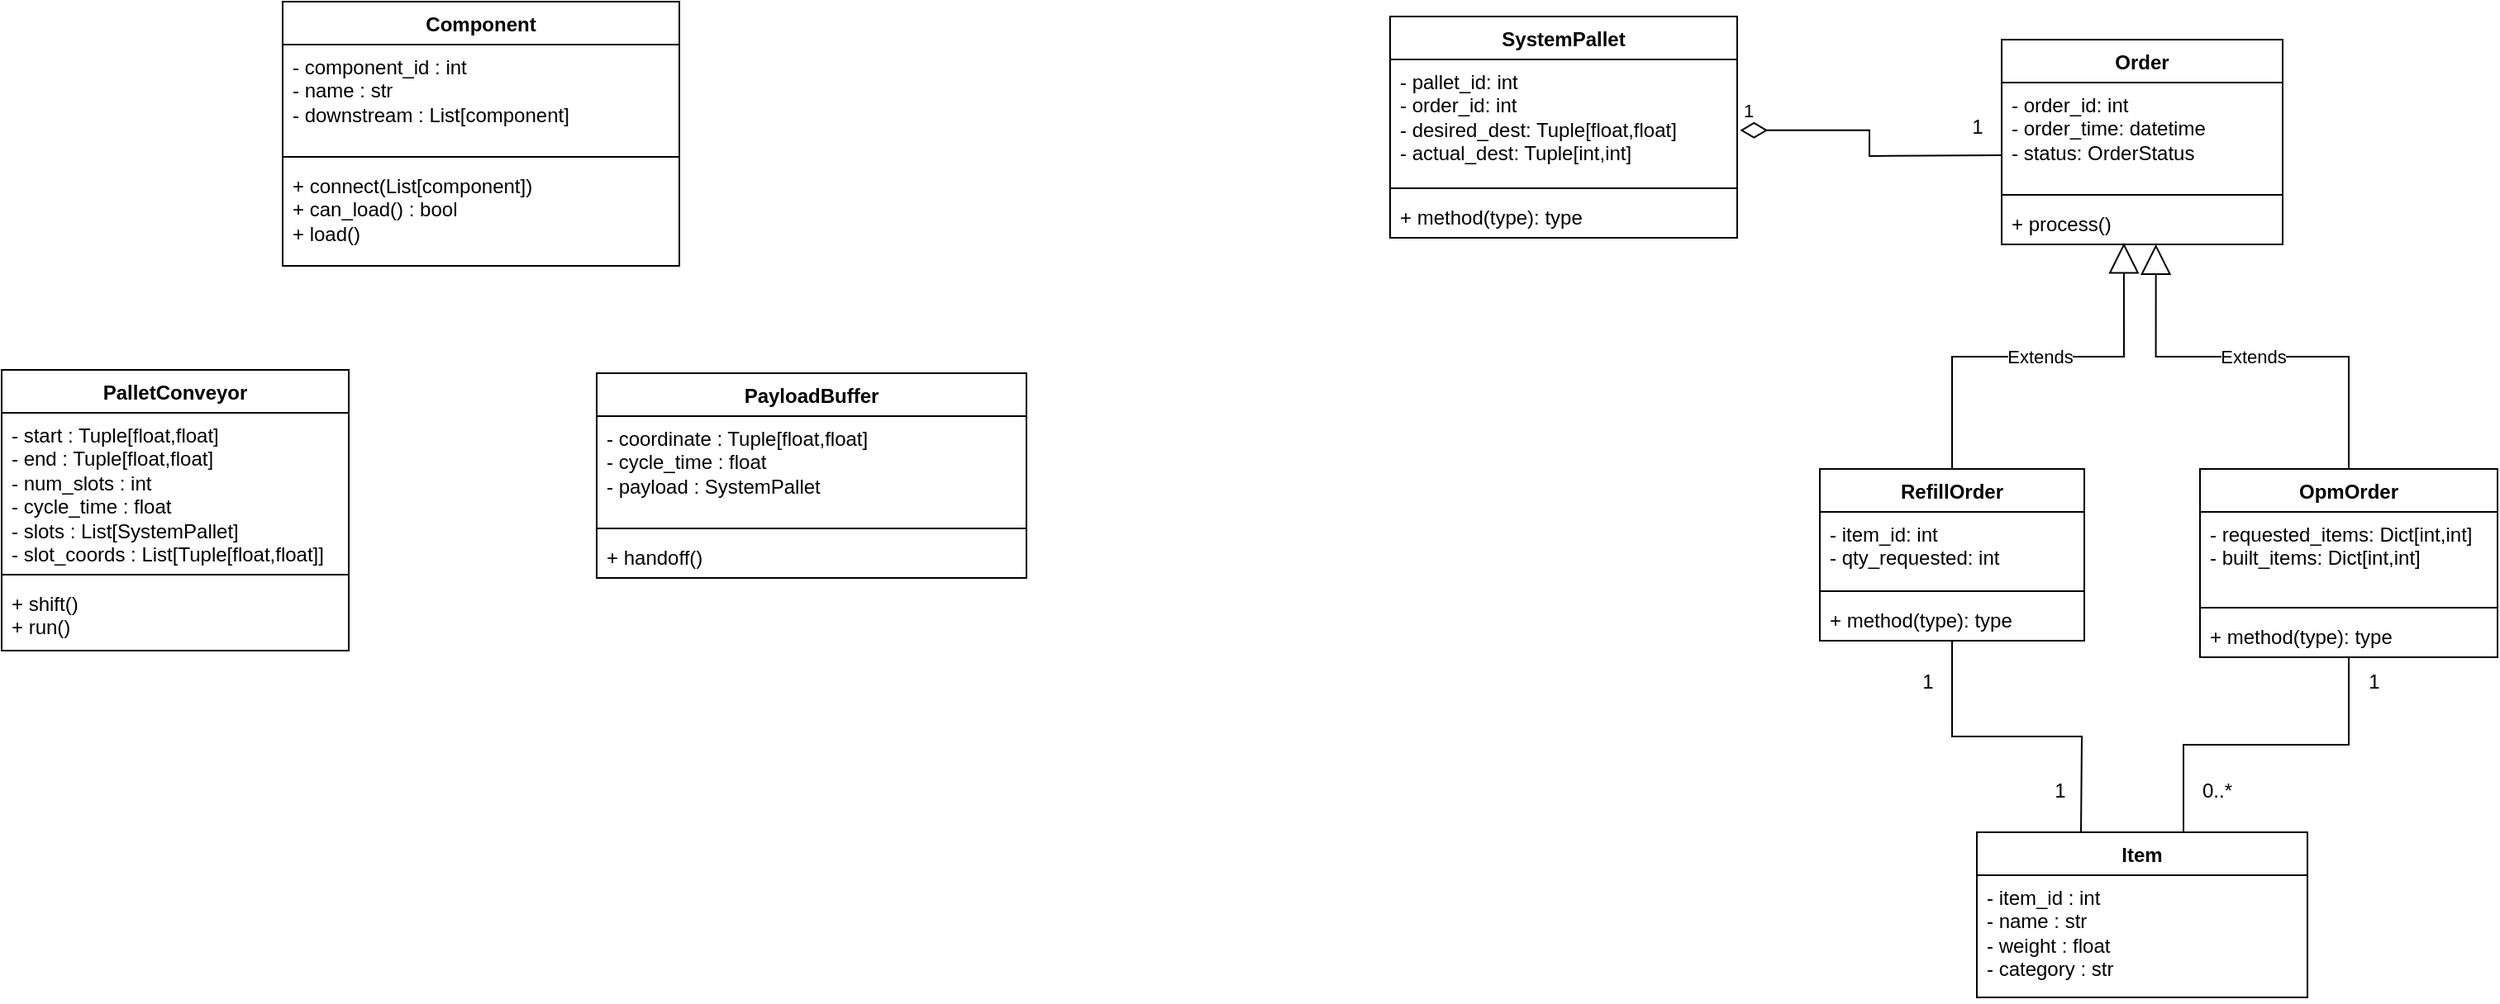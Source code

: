 <mxfile version="28.1.2">
  <diagram name="Page-1" id="gIAmI8im8MEPEqeqW_f9">
    <mxGraphModel dx="1642" dy="356" grid="1" gridSize="10" guides="1" tooltips="1" connect="1" arrows="1" fold="1" page="1" pageScale="1" pageWidth="1100" pageHeight="850" math="0" shadow="0">
      <root>
        <mxCell id="0" />
        <mxCell id="1" parent="0" />
        <mxCell id="aCgWnRSETQbmPh6hFBE5-1" value="Order" style="swimlane;fontStyle=1;align=center;verticalAlign=top;childLayout=stackLayout;horizontal=1;startSize=26;horizontalStack=0;resizeParent=1;resizeParentMax=0;resizeLast=0;collapsible=1;marginBottom=0;whiteSpace=wrap;html=1;" parent="1" vertex="1">
          <mxGeometry x="430" y="180" width="170" height="124" as="geometry" />
        </mxCell>
        <mxCell id="aCgWnRSETQbmPh6hFBE5-2" value="- order_id: int&lt;div&gt;- order_time: datetime&lt;/div&gt;&lt;div&gt;- status: OrderStatus&lt;/div&gt;" style="text;strokeColor=none;fillColor=none;align=left;verticalAlign=top;spacingLeft=4;spacingRight=4;overflow=hidden;rotatable=0;points=[[0,0.5],[1,0.5]];portConstraint=eastwest;whiteSpace=wrap;html=1;" parent="aCgWnRSETQbmPh6hFBE5-1" vertex="1">
          <mxGeometry y="26" width="170" height="64" as="geometry" />
        </mxCell>
        <mxCell id="aCgWnRSETQbmPh6hFBE5-3" value="" style="line;strokeWidth=1;fillColor=none;align=left;verticalAlign=middle;spacingTop=-1;spacingLeft=3;spacingRight=3;rotatable=0;labelPosition=right;points=[];portConstraint=eastwest;strokeColor=inherit;" parent="aCgWnRSETQbmPh6hFBE5-1" vertex="1">
          <mxGeometry y="90" width="170" height="8" as="geometry" />
        </mxCell>
        <mxCell id="aCgWnRSETQbmPh6hFBE5-4" value="+ process()" style="text;strokeColor=none;fillColor=none;align=left;verticalAlign=top;spacingLeft=4;spacingRight=4;overflow=hidden;rotatable=0;points=[[0,0.5],[1,0.5]];portConstraint=eastwest;whiteSpace=wrap;html=1;" parent="aCgWnRSETQbmPh6hFBE5-1" vertex="1">
          <mxGeometry y="98" width="170" height="26" as="geometry" />
        </mxCell>
        <mxCell id="aCgWnRSETQbmPh6hFBE5-5" value="Item" style="swimlane;fontStyle=1;align=center;verticalAlign=top;childLayout=stackLayout;horizontal=1;startSize=26;horizontalStack=0;resizeParent=1;resizeParentMax=0;resizeLast=0;collapsible=1;marginBottom=0;whiteSpace=wrap;html=1;" parent="1" vertex="1">
          <mxGeometry x="415" y="660" width="200" height="100" as="geometry" />
        </mxCell>
        <mxCell id="aCgWnRSETQbmPh6hFBE5-6" value="- item_id : int&lt;div&gt;- name : str&lt;/div&gt;&lt;div&gt;- weight : float&lt;/div&gt;&lt;div&gt;- category : str&amp;nbsp;&lt;/div&gt;" style="text;strokeColor=none;fillColor=none;align=left;verticalAlign=top;spacingLeft=4;spacingRight=4;overflow=hidden;rotatable=0;points=[[0,0.5],[1,0.5]];portConstraint=eastwest;whiteSpace=wrap;html=1;" parent="aCgWnRSETQbmPh6hFBE5-5" vertex="1">
          <mxGeometry y="26" width="200" height="74" as="geometry" />
        </mxCell>
        <mxCell id="aCgWnRSETQbmPh6hFBE5-9" value="SystemPallet" style="swimlane;fontStyle=1;align=center;verticalAlign=top;childLayout=stackLayout;horizontal=1;startSize=26;horizontalStack=0;resizeParent=1;resizeParentMax=0;resizeLast=0;collapsible=1;marginBottom=0;whiteSpace=wrap;html=1;" parent="1" vertex="1">
          <mxGeometry x="60" y="166" width="210" height="134" as="geometry" />
        </mxCell>
        <mxCell id="aCgWnRSETQbmPh6hFBE5-10" value="- pallet_id: int&lt;div&gt;- order_id: int&lt;/div&gt;&lt;div&gt;- desired_dest: Tuple[float,float]&lt;/div&gt;&lt;div&gt;- actual_dest: Tuple[int,int]&lt;br&gt;&lt;div&gt;&lt;br&gt;&lt;/div&gt;&lt;/div&gt;" style="text;strokeColor=none;fillColor=none;align=left;verticalAlign=top;spacingLeft=4;spacingRight=4;overflow=hidden;rotatable=0;points=[[0,0.5],[1,0.5]];portConstraint=eastwest;whiteSpace=wrap;html=1;" parent="aCgWnRSETQbmPh6hFBE5-9" vertex="1">
          <mxGeometry y="26" width="210" height="74" as="geometry" />
        </mxCell>
        <mxCell id="aCgWnRSETQbmPh6hFBE5-11" value="" style="line;strokeWidth=1;fillColor=none;align=left;verticalAlign=middle;spacingTop=-1;spacingLeft=3;spacingRight=3;rotatable=0;labelPosition=right;points=[];portConstraint=eastwest;strokeColor=inherit;" parent="aCgWnRSETQbmPh6hFBE5-9" vertex="1">
          <mxGeometry y="100" width="210" height="8" as="geometry" />
        </mxCell>
        <mxCell id="aCgWnRSETQbmPh6hFBE5-12" value="+ method(type): type" style="text;strokeColor=none;fillColor=none;align=left;verticalAlign=top;spacingLeft=4;spacingRight=4;overflow=hidden;rotatable=0;points=[[0,0.5],[1,0.5]];portConstraint=eastwest;whiteSpace=wrap;html=1;" parent="aCgWnRSETQbmPh6hFBE5-9" vertex="1">
          <mxGeometry y="108" width="210" height="26" as="geometry" />
        </mxCell>
        <mxCell id="aCgWnRSETQbmPh6hFBE5-13" value="RefillOrder" style="swimlane;fontStyle=1;align=center;verticalAlign=top;childLayout=stackLayout;horizontal=1;startSize=26;horizontalStack=0;resizeParent=1;resizeParentMax=0;resizeLast=0;collapsible=1;marginBottom=0;whiteSpace=wrap;html=1;" parent="1" vertex="1">
          <mxGeometry x="320" y="440" width="160" height="104" as="geometry" />
        </mxCell>
        <mxCell id="aCgWnRSETQbmPh6hFBE5-14" value="- item_id: int&lt;div&gt;- qty_requested: int&lt;/div&gt;" style="text;strokeColor=none;fillColor=none;align=left;verticalAlign=top;spacingLeft=4;spacingRight=4;overflow=hidden;rotatable=0;points=[[0,0.5],[1,0.5]];portConstraint=eastwest;whiteSpace=wrap;html=1;" parent="aCgWnRSETQbmPh6hFBE5-13" vertex="1">
          <mxGeometry y="26" width="160" height="44" as="geometry" />
        </mxCell>
        <mxCell id="aCgWnRSETQbmPh6hFBE5-15" value="" style="line;strokeWidth=1;fillColor=none;align=left;verticalAlign=middle;spacingTop=-1;spacingLeft=3;spacingRight=3;rotatable=0;labelPosition=right;points=[];portConstraint=eastwest;strokeColor=inherit;" parent="aCgWnRSETQbmPh6hFBE5-13" vertex="1">
          <mxGeometry y="70" width="160" height="8" as="geometry" />
        </mxCell>
        <mxCell id="aCgWnRSETQbmPh6hFBE5-16" value="+ method(type): type" style="text;strokeColor=none;fillColor=none;align=left;verticalAlign=top;spacingLeft=4;spacingRight=4;overflow=hidden;rotatable=0;points=[[0,0.5],[1,0.5]];portConstraint=eastwest;whiteSpace=wrap;html=1;" parent="aCgWnRSETQbmPh6hFBE5-13" vertex="1">
          <mxGeometry y="78" width="160" height="26" as="geometry" />
        </mxCell>
        <mxCell id="aCgWnRSETQbmPh6hFBE5-17" value="OpmOrder" style="swimlane;fontStyle=1;align=center;verticalAlign=top;childLayout=stackLayout;horizontal=1;startSize=26;horizontalStack=0;resizeParent=1;resizeParentMax=0;resizeLast=0;collapsible=1;marginBottom=0;whiteSpace=wrap;html=1;" parent="1" vertex="1">
          <mxGeometry x="550" y="440" width="180" height="114" as="geometry" />
        </mxCell>
        <mxCell id="aCgWnRSETQbmPh6hFBE5-18" value="- requested_items: Dict[int,int]&lt;div&gt;- built_items: Dict[int,int]&lt;/div&gt;" style="text;strokeColor=none;fillColor=none;align=left;verticalAlign=top;spacingLeft=4;spacingRight=4;overflow=hidden;rotatable=0;points=[[0,0.5],[1,0.5]];portConstraint=eastwest;whiteSpace=wrap;html=1;" parent="aCgWnRSETQbmPh6hFBE5-17" vertex="1">
          <mxGeometry y="26" width="180" height="54" as="geometry" />
        </mxCell>
        <mxCell id="aCgWnRSETQbmPh6hFBE5-19" value="" style="line;strokeWidth=1;fillColor=none;align=left;verticalAlign=middle;spacingTop=-1;spacingLeft=3;spacingRight=3;rotatable=0;labelPosition=right;points=[];portConstraint=eastwest;strokeColor=inherit;" parent="aCgWnRSETQbmPh6hFBE5-17" vertex="1">
          <mxGeometry y="80" width="180" height="8" as="geometry" />
        </mxCell>
        <mxCell id="aCgWnRSETQbmPh6hFBE5-20" value="+ method(type): type" style="text;strokeColor=none;fillColor=none;align=left;verticalAlign=top;spacingLeft=4;spacingRight=4;overflow=hidden;rotatable=0;points=[[0,0.5],[1,0.5]];portConstraint=eastwest;whiteSpace=wrap;html=1;" parent="aCgWnRSETQbmPh6hFBE5-17" vertex="1">
          <mxGeometry y="88" width="180" height="26" as="geometry" />
        </mxCell>
        <mxCell id="aCgWnRSETQbmPh6hFBE5-28" value="Extends" style="endArrow=block;endSize=16;endFill=0;html=1;rounded=0;exitX=0.5;exitY=0;exitDx=0;exitDy=0;entryX=0.549;entryY=0.997;entryDx=0;entryDy=0;entryPerimeter=0;edgeStyle=orthogonalEdgeStyle;" parent="1" source="aCgWnRSETQbmPh6hFBE5-17" target="aCgWnRSETQbmPh6hFBE5-4" edge="1">
          <mxGeometry width="160" relative="1" as="geometry">
            <mxPoint x="520" y="360" as="sourcePoint" />
            <mxPoint x="680" y="360" as="targetPoint" />
          </mxGeometry>
        </mxCell>
        <mxCell id="aCgWnRSETQbmPh6hFBE5-31" value="Extends" style="endArrow=block;endSize=16;endFill=0;html=1;rounded=0;exitX=0.5;exitY=0;exitDx=0;exitDy=0;entryX=0.435;entryY=0.968;entryDx=0;entryDy=0;entryPerimeter=0;edgeStyle=orthogonalEdgeStyle;" parent="1" source="aCgWnRSETQbmPh6hFBE5-13" target="aCgWnRSETQbmPh6hFBE5-4" edge="1">
          <mxGeometry width="160" relative="1" as="geometry">
            <mxPoint x="330" y="370" as="sourcePoint" />
            <mxPoint x="490" y="370" as="targetPoint" />
          </mxGeometry>
        </mxCell>
        <mxCell id="H2MVKi9uNtJiDG8HTpPs-9" style="edgeStyle=orthogonalEdgeStyle;rounded=0;orthogonalLoop=1;jettySize=auto;html=1;endArrow=none;endFill=0;" parent="1" source="aCgWnRSETQbmPh6hFBE5-13" edge="1">
          <mxGeometry relative="1" as="geometry">
            <mxPoint x="478" y="660" as="targetPoint" />
          </mxGeometry>
        </mxCell>
        <mxCell id="H2MVKi9uNtJiDG8HTpPs-10" value="1" style="text;html=1;align=center;verticalAlign=middle;resizable=0;points=[];autosize=1;strokeColor=none;fillColor=none;" parent="1" vertex="1">
          <mxGeometry x="370" y="554" width="30" height="30" as="geometry" />
        </mxCell>
        <mxCell id="H2MVKi9uNtJiDG8HTpPs-11" value="1" style="text;html=1;align=center;verticalAlign=middle;resizable=0;points=[];autosize=1;strokeColor=none;fillColor=none;" parent="1" vertex="1">
          <mxGeometry x="450" y="620" width="30" height="30" as="geometry" />
        </mxCell>
        <mxCell id="H2MVKi9uNtJiDG8HTpPs-12" style="edgeStyle=orthogonalEdgeStyle;rounded=0;orthogonalLoop=1;jettySize=auto;html=1;entryX=0.625;entryY=0;entryDx=0;entryDy=0;entryPerimeter=0;endArrow=none;endFill=0;" parent="1" source="aCgWnRSETQbmPh6hFBE5-17" target="aCgWnRSETQbmPh6hFBE5-5" edge="1">
          <mxGeometry relative="1" as="geometry" />
        </mxCell>
        <mxCell id="H2MVKi9uNtJiDG8HTpPs-13" value="1" style="text;html=1;align=center;verticalAlign=middle;resizable=0;points=[];autosize=1;strokeColor=none;fillColor=none;" parent="1" vertex="1">
          <mxGeometry x="640" y="554" width="30" height="30" as="geometry" />
        </mxCell>
        <mxCell id="H2MVKi9uNtJiDG8HTpPs-14" value="0..*" style="text;html=1;align=center;verticalAlign=middle;resizable=0;points=[];autosize=1;strokeColor=none;fillColor=none;" parent="1" vertex="1">
          <mxGeometry x="540" y="620" width="40" height="30" as="geometry" />
        </mxCell>
        <mxCell id="H2MVKi9uNtJiDG8HTpPs-15" value="1" style="endArrow=none;html=1;endSize=12;startArrow=diamondThin;startSize=14;startFill=0;edgeStyle=orthogonalEdgeStyle;align=left;verticalAlign=bottom;rounded=0;endFill=0;exitX=1.008;exitY=0.58;exitDx=0;exitDy=0;exitPerimeter=0;" parent="1" source="aCgWnRSETQbmPh6hFBE5-10" edge="1">
          <mxGeometry x="-1" y="3" relative="1" as="geometry">
            <mxPoint x="270" y="250" as="sourcePoint" />
            <mxPoint x="430" y="250" as="targetPoint" />
          </mxGeometry>
        </mxCell>
        <mxCell id="H2MVKi9uNtJiDG8HTpPs-16" value="1" style="text;html=1;align=center;verticalAlign=middle;resizable=0;points=[];autosize=1;strokeColor=none;fillColor=none;" parent="1" vertex="1">
          <mxGeometry x="400" y="218" width="30" height="30" as="geometry" />
        </mxCell>
        <mxCell id="E7mReBtokRT3FjC-MPoQ-1" value="Component" style="swimlane;fontStyle=1;align=center;verticalAlign=top;childLayout=stackLayout;horizontal=1;startSize=26;horizontalStack=0;resizeParent=1;resizeParentMax=0;resizeLast=0;collapsible=1;marginBottom=0;whiteSpace=wrap;html=1;" parent="1" vertex="1">
          <mxGeometry x="-610" y="157" width="240" height="160" as="geometry" />
        </mxCell>
        <mxCell id="E7mReBtokRT3FjC-MPoQ-2" value="- component_id : int&lt;div&gt;- name : str&lt;/div&gt;&lt;div&gt;- downstream : List[component]&lt;/div&gt;" style="text;strokeColor=none;fillColor=none;align=left;verticalAlign=top;spacingLeft=4;spacingRight=4;overflow=hidden;rotatable=0;points=[[0,0.5],[1,0.5]];portConstraint=eastwest;whiteSpace=wrap;html=1;" parent="E7mReBtokRT3FjC-MPoQ-1" vertex="1">
          <mxGeometry y="26" width="240" height="64" as="geometry" />
        </mxCell>
        <mxCell id="E7mReBtokRT3FjC-MPoQ-3" value="" style="line;strokeWidth=1;fillColor=none;align=left;verticalAlign=middle;spacingTop=-1;spacingLeft=3;spacingRight=3;rotatable=0;labelPosition=right;points=[];portConstraint=eastwest;strokeColor=inherit;" parent="E7mReBtokRT3FjC-MPoQ-1" vertex="1">
          <mxGeometry y="90" width="240" height="8" as="geometry" />
        </mxCell>
        <mxCell id="E7mReBtokRT3FjC-MPoQ-4" value="+ connect(List[component])&lt;div&gt;+ can_load() : bool&lt;/div&gt;&lt;div&gt;+ load()&lt;/div&gt;" style="text;strokeColor=none;fillColor=none;align=left;verticalAlign=top;spacingLeft=4;spacingRight=4;overflow=hidden;rotatable=0;points=[[0,0.5],[1,0.5]];portConstraint=eastwest;whiteSpace=wrap;html=1;" parent="E7mReBtokRT3FjC-MPoQ-1" vertex="1">
          <mxGeometry y="98" width="240" height="62" as="geometry" />
        </mxCell>
        <mxCell id="KbetmEX3clYL03yMiHsy-1" value="PalletConveyor" style="swimlane;fontStyle=1;align=center;verticalAlign=top;childLayout=stackLayout;horizontal=1;startSize=26;horizontalStack=0;resizeParent=1;resizeParentMax=0;resizeLast=0;collapsible=1;marginBottom=0;whiteSpace=wrap;html=1;" parent="1" vertex="1">
          <mxGeometry x="-780" y="380" width="210" height="170" as="geometry" />
        </mxCell>
        <mxCell id="KbetmEX3clYL03yMiHsy-2" value="- start : Tuple[float,float]&lt;div&gt;- end : Tuple[float,float]&lt;/div&gt;&lt;div&gt;- num_slots : int&lt;/div&gt;&lt;div&gt;- cycle_time : float&lt;/div&gt;&lt;div&gt;- slots : List[SystemPallet]&lt;/div&gt;&lt;div&gt;- slot_coords : List[Tuple[float,float]]&lt;/div&gt;" style="text;strokeColor=none;fillColor=none;align=left;verticalAlign=top;spacingLeft=4;spacingRight=4;overflow=hidden;rotatable=0;points=[[0,0.5],[1,0.5]];portConstraint=eastwest;whiteSpace=wrap;html=1;" parent="KbetmEX3clYL03yMiHsy-1" vertex="1">
          <mxGeometry y="26" width="210" height="94" as="geometry" />
        </mxCell>
        <mxCell id="KbetmEX3clYL03yMiHsy-3" value="" style="line;strokeWidth=1;fillColor=none;align=left;verticalAlign=middle;spacingTop=-1;spacingLeft=3;spacingRight=3;rotatable=0;labelPosition=right;points=[];portConstraint=eastwest;strokeColor=inherit;" parent="KbetmEX3clYL03yMiHsy-1" vertex="1">
          <mxGeometry y="120" width="210" height="8" as="geometry" />
        </mxCell>
        <mxCell id="KbetmEX3clYL03yMiHsy-4" value="+ shift()&lt;div&gt;+ run()&lt;/div&gt;" style="text;strokeColor=none;fillColor=none;align=left;verticalAlign=top;spacingLeft=4;spacingRight=4;overflow=hidden;rotatable=0;points=[[0,0.5],[1,0.5]];portConstraint=eastwest;whiteSpace=wrap;html=1;" parent="KbetmEX3clYL03yMiHsy-1" vertex="1">
          <mxGeometry y="128" width="210" height="42" as="geometry" />
        </mxCell>
        <mxCell id="JEh0PqbIRB0I-J8aHFh8-1" value="PayloadBuffer" style="swimlane;fontStyle=1;align=center;verticalAlign=top;childLayout=stackLayout;horizontal=1;startSize=26;horizontalStack=0;resizeParent=1;resizeParentMax=0;resizeLast=0;collapsible=1;marginBottom=0;whiteSpace=wrap;html=1;" vertex="1" parent="1">
          <mxGeometry x="-420" y="382" width="260" height="124" as="geometry" />
        </mxCell>
        <mxCell id="JEh0PqbIRB0I-J8aHFh8-2" value="- coordinate : Tuple[float,float]&lt;div&gt;- cycle_time : float&lt;/div&gt;&lt;div&gt;- payload : SystemPallet&lt;/div&gt;" style="text;strokeColor=none;fillColor=none;align=left;verticalAlign=top;spacingLeft=4;spacingRight=4;overflow=hidden;rotatable=0;points=[[0,0.5],[1,0.5]];portConstraint=eastwest;whiteSpace=wrap;html=1;" vertex="1" parent="JEh0PqbIRB0I-J8aHFh8-1">
          <mxGeometry y="26" width="260" height="64" as="geometry" />
        </mxCell>
        <mxCell id="JEh0PqbIRB0I-J8aHFh8-3" value="" style="line;strokeWidth=1;fillColor=none;align=left;verticalAlign=middle;spacingTop=-1;spacingLeft=3;spacingRight=3;rotatable=0;labelPosition=right;points=[];portConstraint=eastwest;strokeColor=inherit;" vertex="1" parent="JEh0PqbIRB0I-J8aHFh8-1">
          <mxGeometry y="90" width="260" height="8" as="geometry" />
        </mxCell>
        <mxCell id="JEh0PqbIRB0I-J8aHFh8-4" value="+ handoff()" style="text;strokeColor=none;fillColor=none;align=left;verticalAlign=top;spacingLeft=4;spacingRight=4;overflow=hidden;rotatable=0;points=[[0,0.5],[1,0.5]];portConstraint=eastwest;whiteSpace=wrap;html=1;" vertex="1" parent="JEh0PqbIRB0I-J8aHFh8-1">
          <mxGeometry y="98" width="260" height="26" as="geometry" />
        </mxCell>
      </root>
    </mxGraphModel>
  </diagram>
</mxfile>

